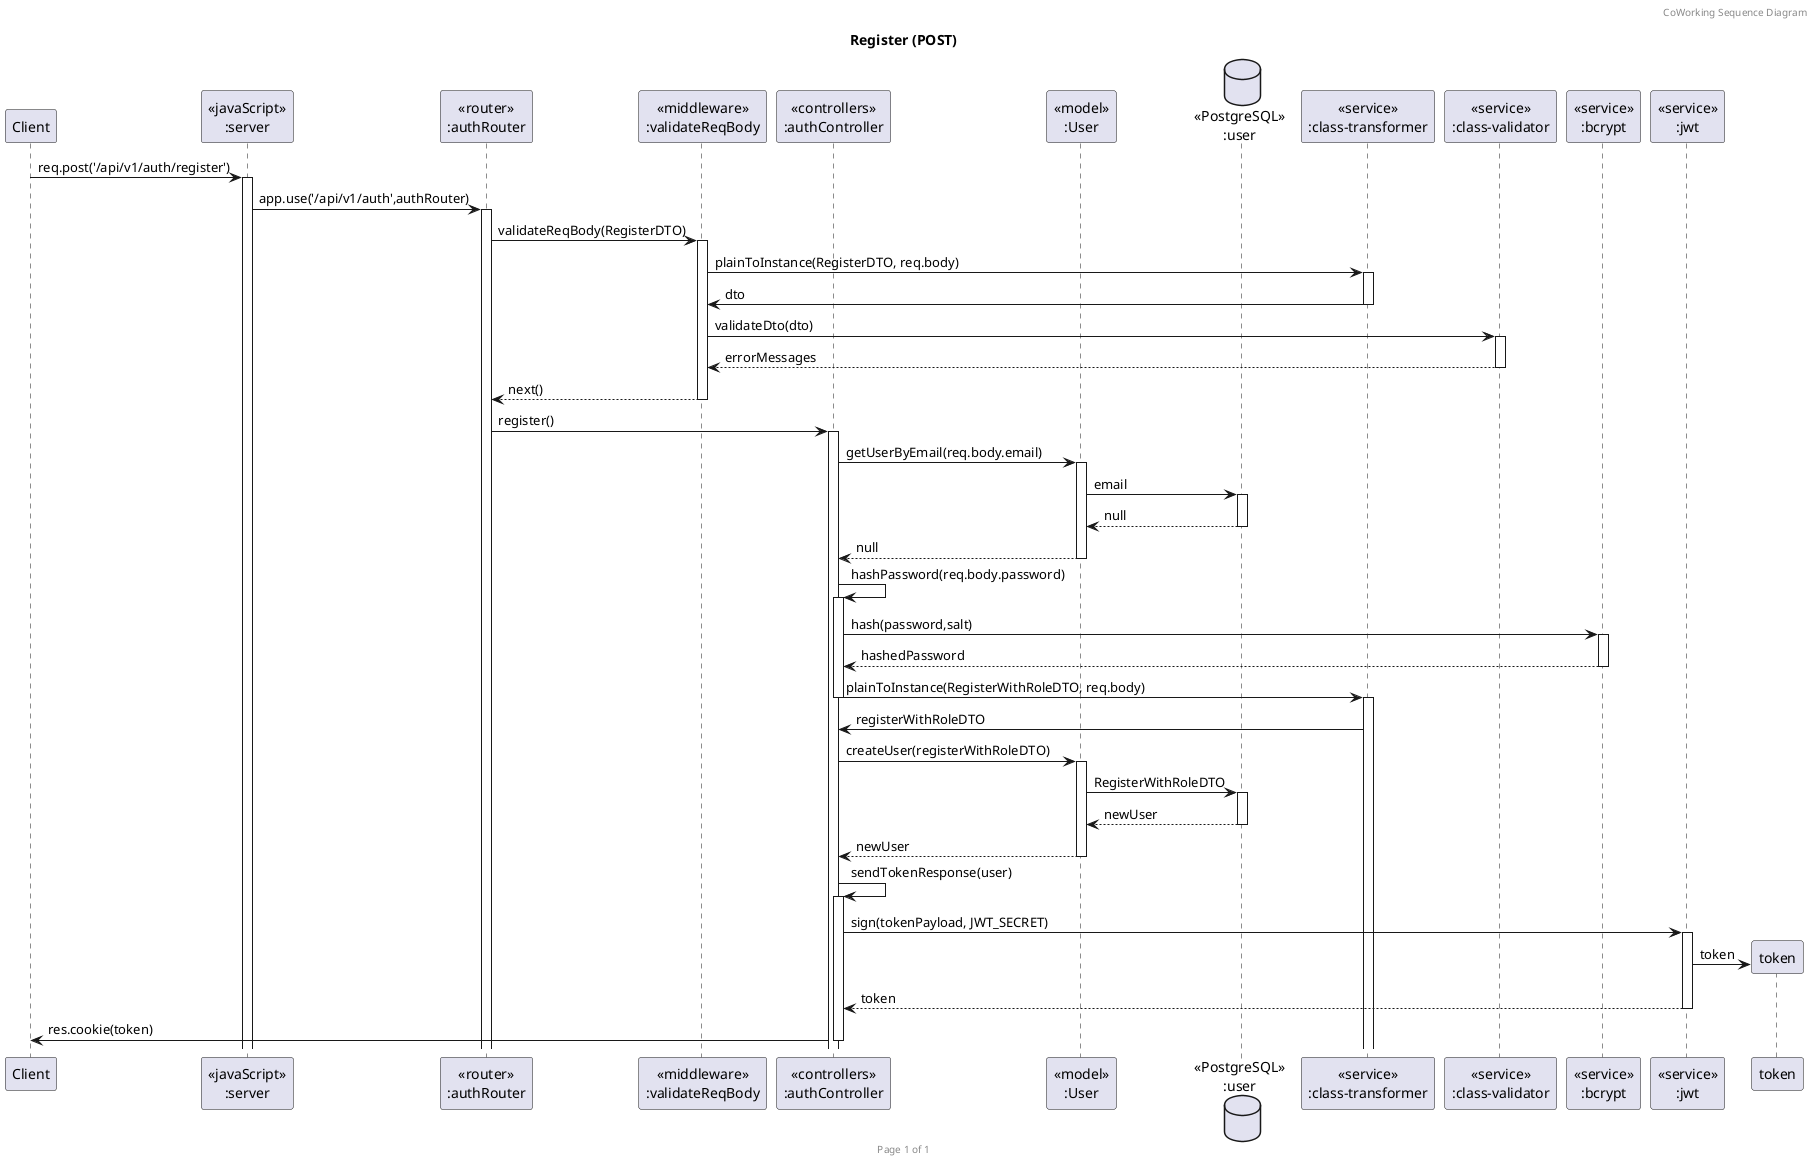@startuml Register (POST)

header CoWorking Sequence Diagram
footer Page %page% of %lastpage%
title "Register (POST)"

participant "Client" as client
participant "<<javaScript>>\n:server" as server
participant "<<router>>\n:authRouter" as authRouter
participant "<<middleware>>\n:validateReqBody" as middleware
participant "<<controllers>>\n:authController" as authController
participant "<<model>>\n:User" as userModel
database "<<PostgreSQL>>\n:user" as userDatabase
participant "<<service>>\n:class-transformer" as classTransformer
participant "<<service>>\n:class-validator" as classValidator
participant "<<service>>\n:bcrypt" as bcrypt
participant "<<service>>\n:jwt" as jwt

client->server ++:req.post('/api/v1/auth/register')
server->authRouter ++:app.use('/api/v1/auth',authRouter)

authRouter -> middleware ++: validateReqBody(RegisterDTO)
middleware -> classTransformer ++: plainToInstance(RegisterDTO, req.body)
classTransformer -> middleware --: dto
middleware -> classValidator ++: validateDto(dto)
classValidator --> middleware --: errorMessages
middleware --> authRouter --: next()

authRouter -> authController ++:register()

authController->userModel ++:getUserByEmail(req.body.email)
userModel ->userDatabase ++: email
userDatabase --> userModel --: null
userModel --> authController --: null
authController -> authController ++: hashPassword(req.body.password)
authController -> bcrypt ++: hash(password,salt)
bcrypt --> authController --: hashedPassword
authController -> classTransformer --++: plainToInstance(RegisterWithRoleDTO, req.body)
classTransformer -> authController: registerWithRoleDTO

authController->userModel ++:createUser(registerWithRoleDTO)
userModel ->userDatabase ++: RegisterWithRoleDTO
userDatabase --> userModel --: newUser
userModel --> authController --: newUser
authController -> authController ++: sendTokenResponse(user)
authController -> jwt ++: sign(tokenPayload, JWT_SECRET)
token <- jwt **: token
jwt --> authController --: token
authController -> client --: res.cookie(token) 

@enduml